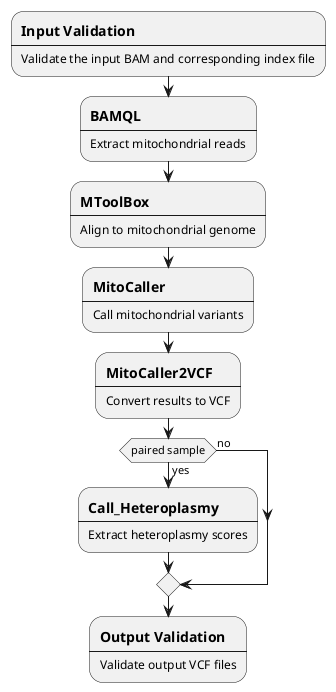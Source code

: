 @startuml
skinparam SwimlaneTitleFontStyle bold


:==Input Validation
----
Validate the input BAM and corresponding index file;
:==BAMQL
----
Extract mitochondrial reads;
:==MToolBox
----
Align to mitochondrial genome;
:==MitoCaller
----
Call mitochondrial variants;
:==MitoCaller2VCF
----
Convert results to VCF;
if (paired sample) then (yes)
  :==Call_Heteroplasmy
  ----
  Extract heteroplasmy scores;
else (no)
endif
:==Output Validation
----
Validate output VCF files;

@enduml
